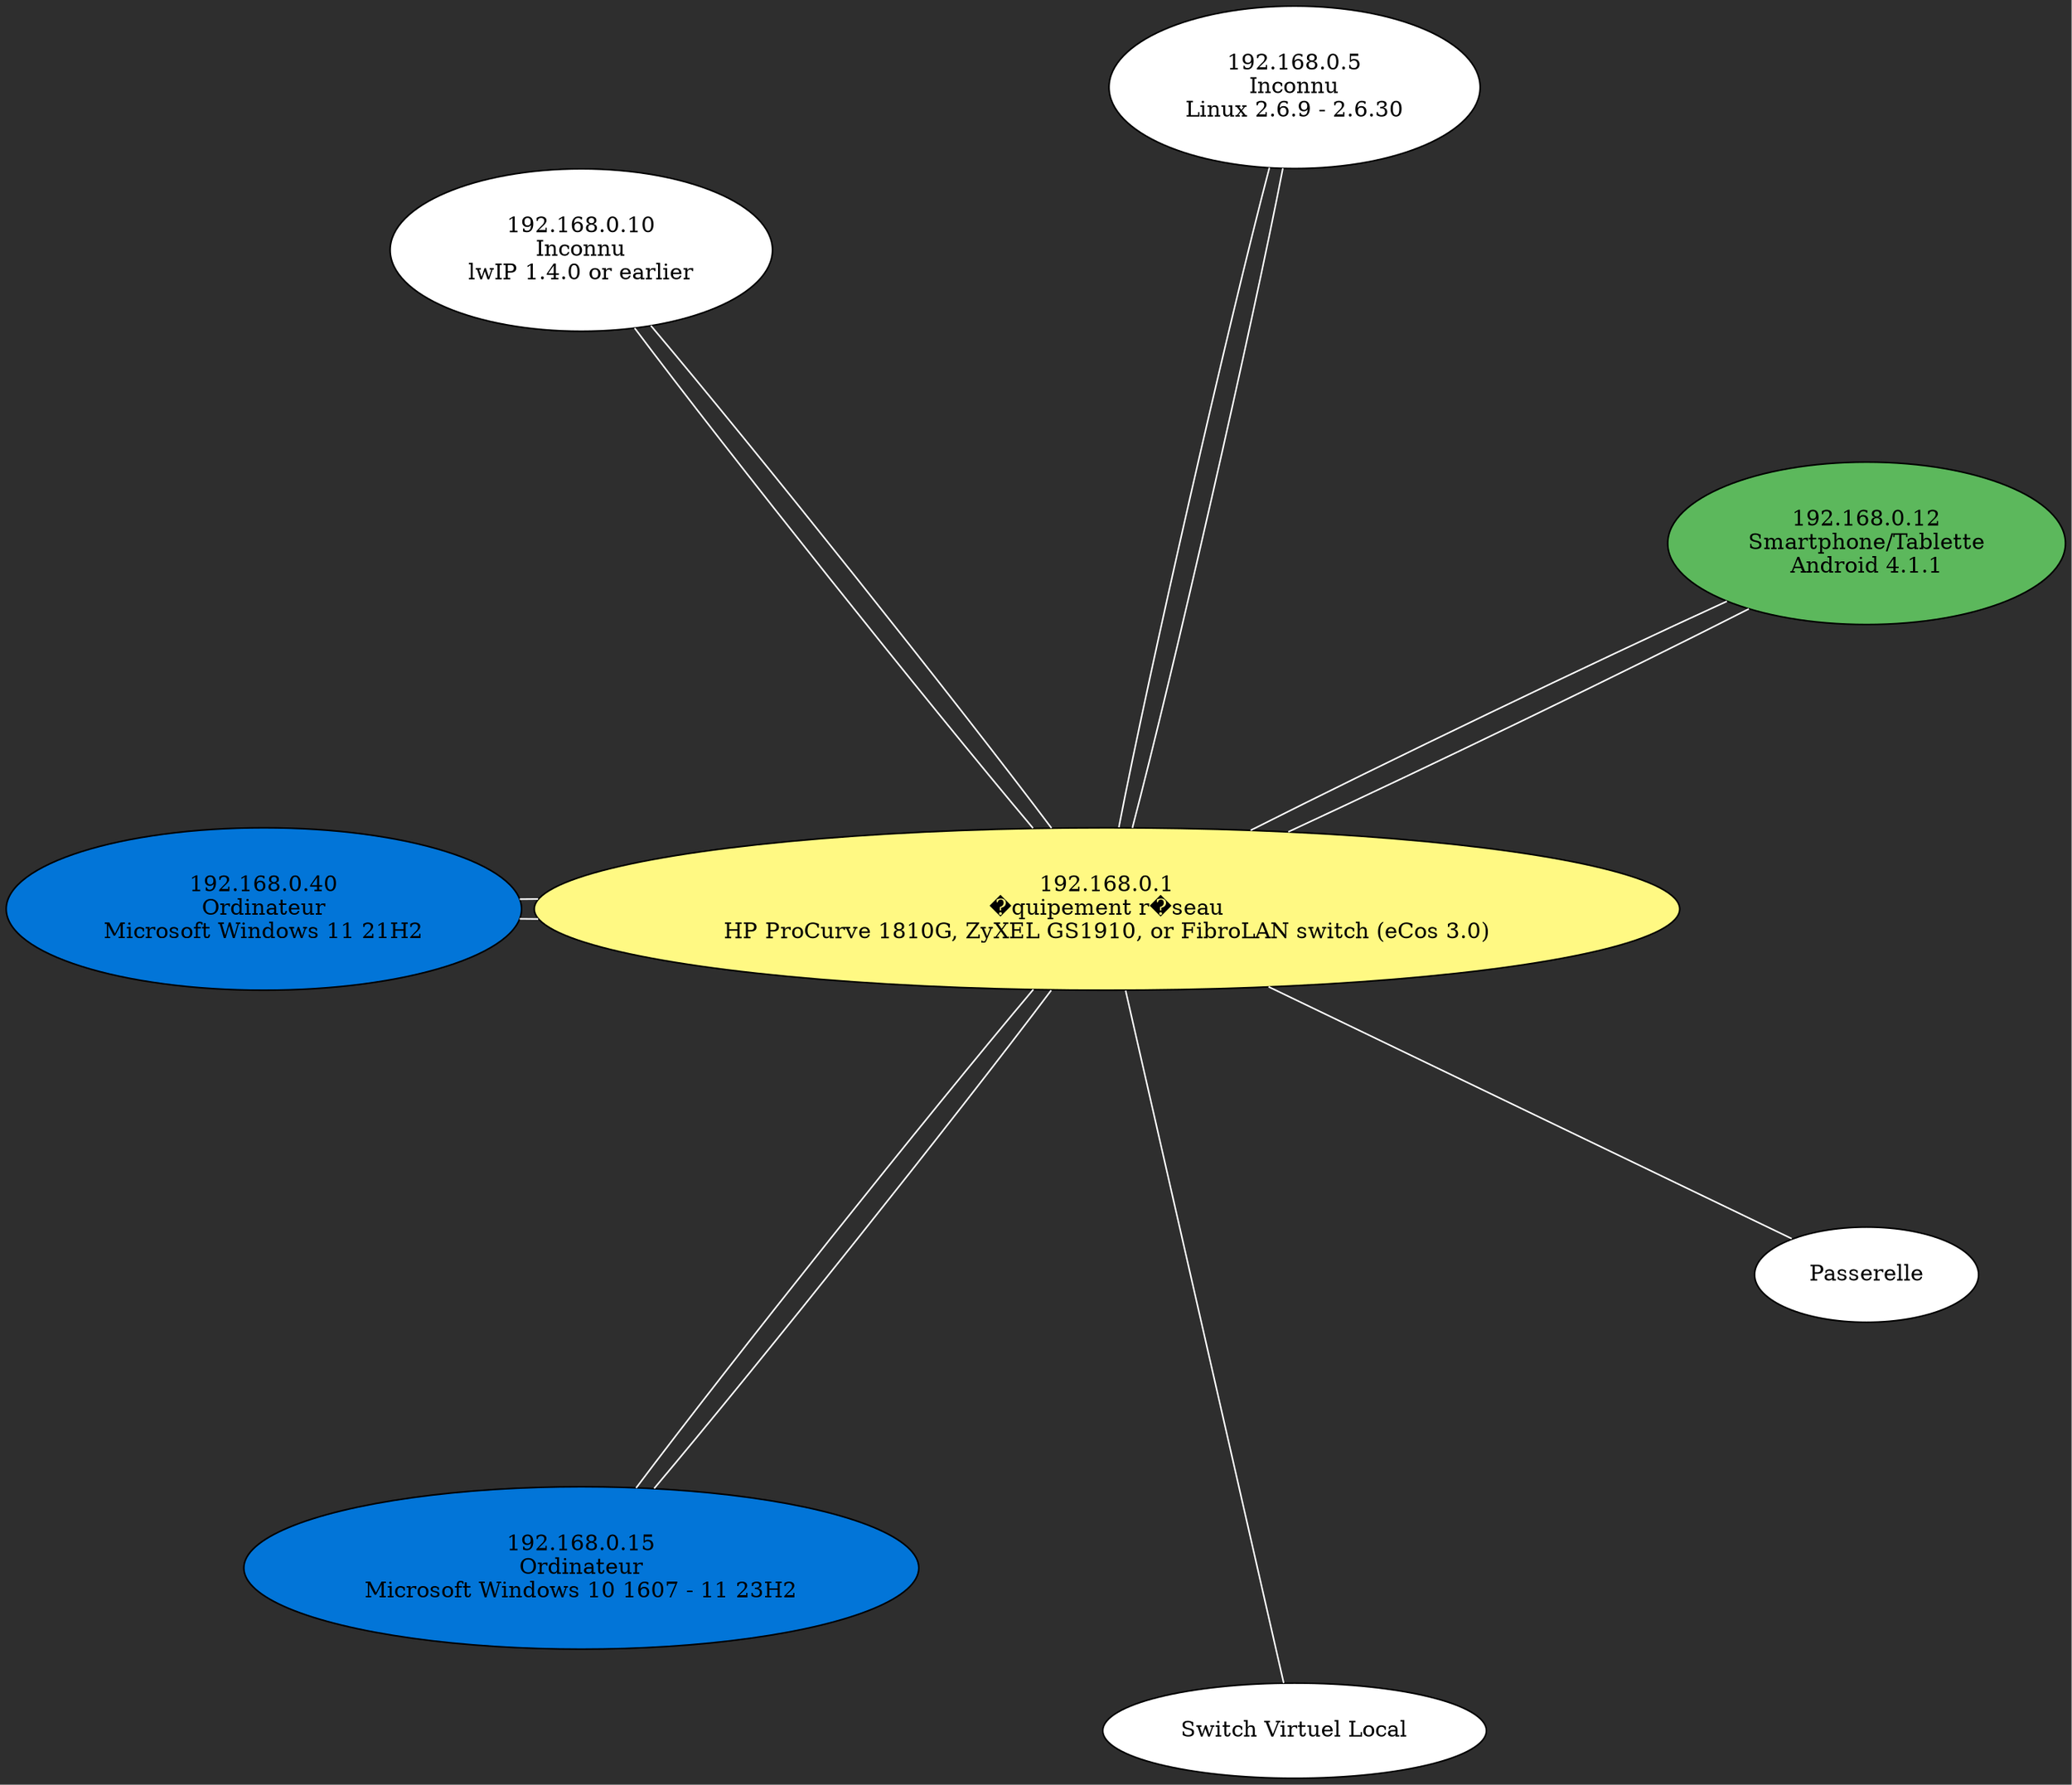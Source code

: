 graph Network {
    layout=twopi;
    bgcolor="#2E2E2E";
    overlap=scale;
    splines=true;
    node [style=filled, shape=ellipse, fillcolor="white", fontcolor="black", color="black", fontsize=14, margin=0.2];
    edge [color="white"];

    "SWITCH_LOCAL" [label="Switch Virtuel Local"];
    "Passerelle" [label="Passerelle"];
    "Passerelle" -- "192.168.0.1";
    "SWITCH_LOCAL" -- "192.168.0.1";
    "192.168.0.1" [label="192.168.0.1\n�quipement r�seau\nHP ProCurve 1810G, ZyXEL GS1910, or FibroLAN switch (eCos 3.0)", root=true, fillcolor="#fff983"];
    "192.168.0.12" [label="192.168.0.12\nSmartphone/Tablette\nAndroid 4.1.1", fillcolor="#5CB85C"];
    "192.168.0.1" -- "192.168.0.12";
    "192.168.0.12" -- "192.168.0.1";
    "192.168.0.5" [label="192.168.0.5\nInconnu\nLinux 2.6.9 - 2.6.30", fillcolor="#FFFFFF"];
    "192.168.0.1" -- "192.168.0.5";
    "192.168.0.5" -- "192.168.0.1";
    "192.168.0.10" [label="192.168.0.10\nInconnu\nlwIP 1.4.0 or earlier", fillcolor="#FFFFFF"];
    "192.168.0.1" -- "192.168.0.10";
    "192.168.0.10" -- "192.168.0.1";
    "192.168.0.40" [label="192.168.0.40\nOrdinateur\nMicrosoft Windows 11 21H2", fillcolor="#0275D8"];
    "192.168.0.1" -- "192.168.0.40";
    "192.168.0.40" -- "192.168.0.1";
    "192.168.0.15" [label="192.168.0.15\nOrdinateur\nMicrosoft Windows 10 1607 - 11 23H2", fillcolor="#0275D8"];
    "192.168.0.1" -- "192.168.0.15";
    "192.168.0.15" -- "192.168.0.1";
}
